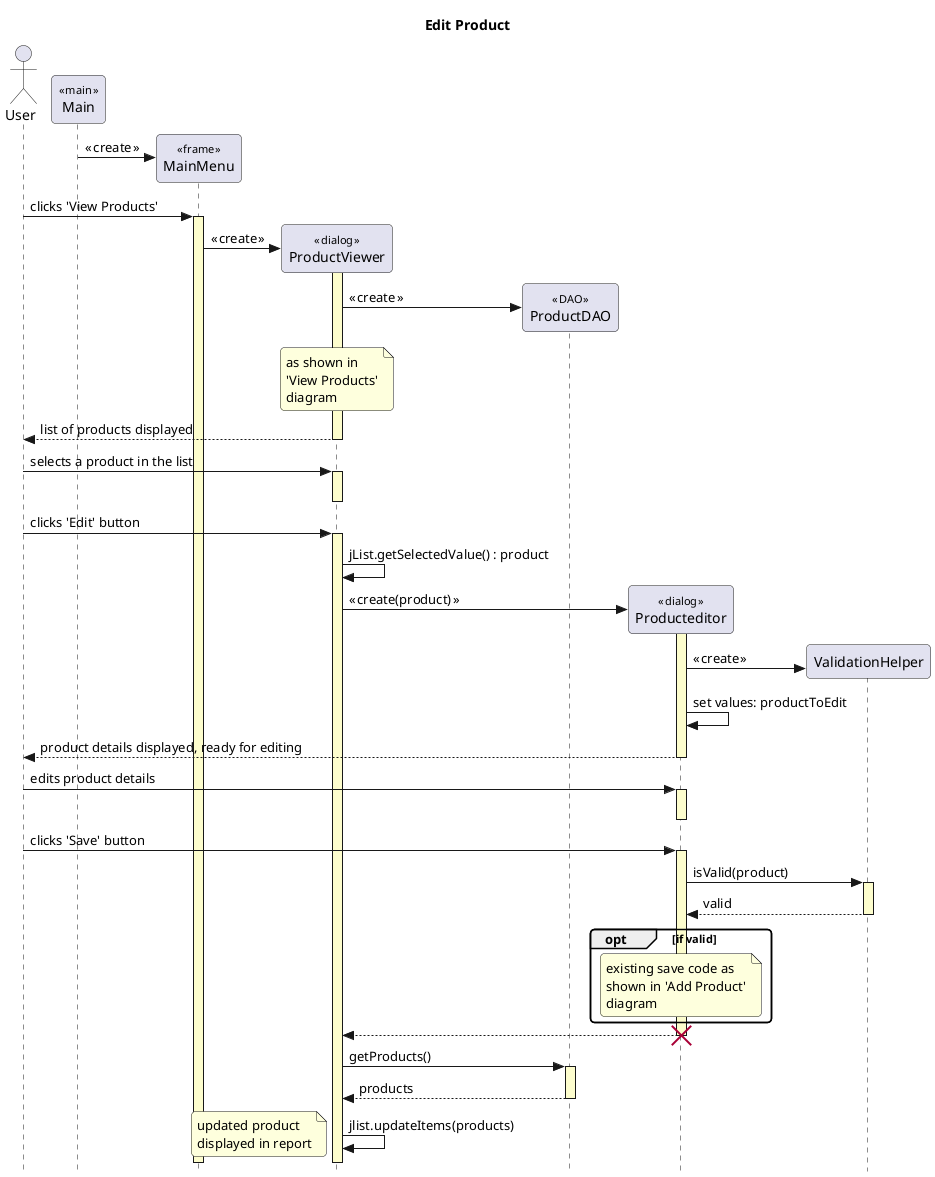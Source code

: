 @startuml

' style tweaks to make the diagram a little more readable
skinparam {
	Style strictuml
	RoundCorner 8

	Sequence {
		' make activations yellow too
		LifeLineBackgroundColor #FDFDCD

		' make stereotypes less ugly
		Stereotype {
			Font {
				Size 11
				Style plain
			}
		}
	}

	DatabaseBorderColor #A80036

}

title Edit Product

actor User as user
participant "Main" as main << main >>
participant "MainMenu" as menu << frame >>
participant "ProductViewer" as report << dialog >>
participant "ProductDAO" as dao << DAO >>
participant "Producteditor" as editor << dialog >>
participant "ValidationHelper" as validator

create menu
main -> menu : « create »

user -> menu : clicks 'View Products'
activate menu

create report
menu -> report : « create »

activate report
create dao
report -> dao: « create »


note over report: as shown in\n'View Products'\ndiagram
user <-- report : list of products displayed

deactivate report

user -> report++ : selects a product in the list
report--

user -> report : clicks 'Edit' button
activate report

report -> report : jList.getSelectedValue() : product

create editor
report -> editor++ : « create(product) »

create validator
editor -> validator : « create »




' your code goes here
'note over editor #FF6666 : what happens here?
editor -> editor : set values: productToEdit







user <-- editor : product details displayed, ready for editing
deactivate editor

user -> editor++ : edits product details
editor--

user -> editor : clicks 'Save' button
editor++
editor -> validator++ : isValid(product)
return valid
opt if valid
note over editor: existing save code as\nshown in 'Add Product'\ndiagram
end
editor --> report
editor--
destroy editor

report -> dao++ : getProducts()
return products

report -> report : jlist.updateItems(products)

note left: updated product\ndisplayed in report

@enduml

